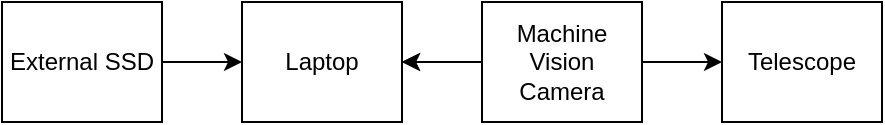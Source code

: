 <mxfile version="21.6.8" type="device">
  <diagram name="Page-1" id="ufdKx9seHTdHf_NSjBPy">
    <mxGraphModel dx="1231" dy="767" grid="1" gridSize="10" guides="1" tooltips="1" connect="1" arrows="1" fold="1" page="1" pageScale="1" pageWidth="827" pageHeight="1169" math="0" shadow="0">
      <root>
        <mxCell id="0" />
        <mxCell id="1" parent="0" />
        <mxCell id="eqsiVxMhGdlqrFPUOyem-1" value="Laptop" style="rounded=0;whiteSpace=wrap;html=1;" parent="1" vertex="1">
          <mxGeometry x="320" y="310" width="80" height="60" as="geometry" />
        </mxCell>
        <mxCell id="eqsiVxMhGdlqrFPUOyem-3" style="edgeStyle=orthogonalEdgeStyle;rounded=0;orthogonalLoop=1;jettySize=auto;html=1;exitX=1;exitY=0.5;exitDx=0;exitDy=0;entryX=0;entryY=0.5;entryDx=0;entryDy=0;" parent="1" source="eqsiVxMhGdlqrFPUOyem-2" target="eqsiVxMhGdlqrFPUOyem-1" edge="1">
          <mxGeometry relative="1" as="geometry" />
        </mxCell>
        <mxCell id="eqsiVxMhGdlqrFPUOyem-2" value="External SSD" style="rounded=0;whiteSpace=wrap;html=1;" parent="1" vertex="1">
          <mxGeometry x="200" y="310" width="80" height="60" as="geometry" />
        </mxCell>
        <mxCell id="eqsiVxMhGdlqrFPUOyem-5" style="edgeStyle=orthogonalEdgeStyle;rounded=0;orthogonalLoop=1;jettySize=auto;html=1;entryX=1;entryY=0.5;entryDx=0;entryDy=0;" parent="1" target="eqsiVxMhGdlqrFPUOyem-1" edge="1">
          <mxGeometry relative="1" as="geometry">
            <mxPoint x="420" y="340" as="sourcePoint" />
          </mxGeometry>
        </mxCell>
        <mxCell id="eqsiVxMhGdlqrFPUOyem-10" value="" style="edgeStyle=orthogonalEdgeStyle;rounded=0;orthogonalLoop=1;jettySize=auto;html=1;" parent="1" source="eqsiVxMhGdlqrFPUOyem-8" target="eqsiVxMhGdlqrFPUOyem-1" edge="1">
          <mxGeometry relative="1" as="geometry" />
        </mxCell>
        <mxCell id="eqsiVxMhGdlqrFPUOyem-12" style="edgeStyle=orthogonalEdgeStyle;rounded=0;orthogonalLoop=1;jettySize=auto;html=1;exitX=1;exitY=0.5;exitDx=0;exitDy=0;" parent="1" source="eqsiVxMhGdlqrFPUOyem-8" target="eqsiVxMhGdlqrFPUOyem-9" edge="1">
          <mxGeometry relative="1" as="geometry" />
        </mxCell>
        <mxCell id="eqsiVxMhGdlqrFPUOyem-8" value="Machine Vision Camera" style="rounded=0;whiteSpace=wrap;html=1;" parent="1" vertex="1">
          <mxGeometry x="440" y="310" width="80" height="60" as="geometry" />
        </mxCell>
        <mxCell id="eqsiVxMhGdlqrFPUOyem-9" value="Telescope" style="rounded=0;whiteSpace=wrap;html=1;" parent="1" vertex="1">
          <mxGeometry x="560" y="310" width="80" height="60" as="geometry" />
        </mxCell>
      </root>
    </mxGraphModel>
  </diagram>
</mxfile>
